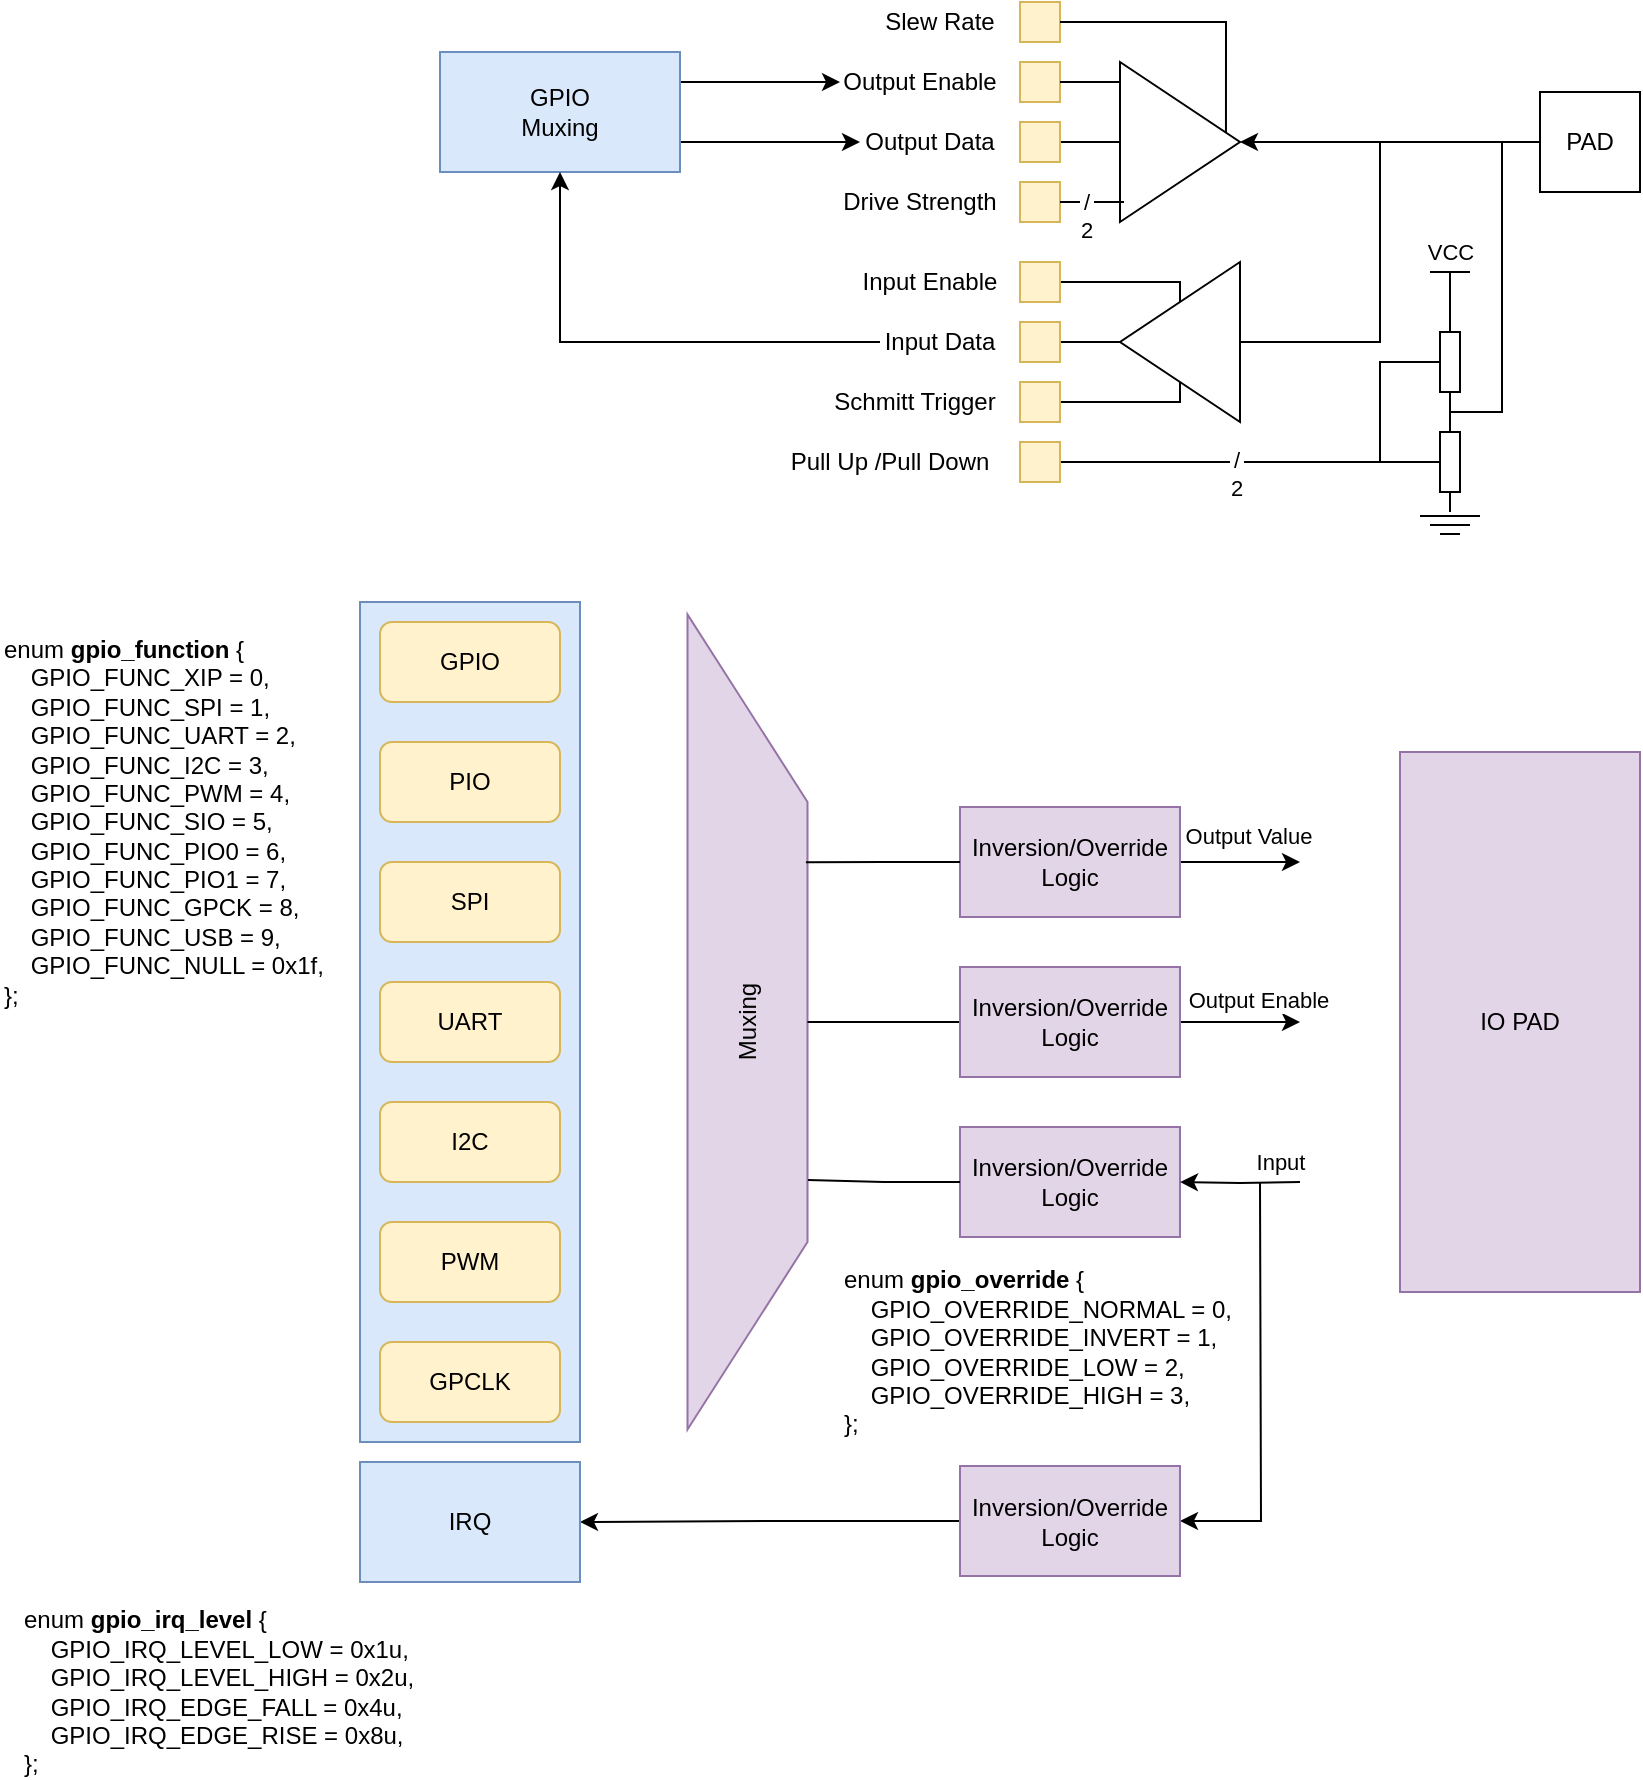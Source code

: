 <mxfile version="22.1.11" type="github">
  <diagram name="Page-1" id="UImN8F6RggUFPWrpkJpI">
    <mxGraphModel dx="1306" dy="1865" grid="1" gridSize="10" guides="1" tooltips="1" connect="1" arrows="1" fold="1" page="1" pageScale="1" pageWidth="850" pageHeight="1100" math="0" shadow="0">
      <root>
        <mxCell id="0" />
        <mxCell id="1" parent="0" />
        <mxCell id="ukT0D_zXUrws_9689R1D-16" value="" style="rounded=0;whiteSpace=wrap;html=1;shadow=0;fillColor=#dae8fc;strokeColor=#6c8ebf;" vertex="1" parent="1">
          <mxGeometry x="180" y="30" width="110" height="420" as="geometry" />
        </mxCell>
        <mxCell id="ukT0D_zXUrws_9689R1D-1" value="GPIO" style="rounded=1;whiteSpace=wrap;html=1;fillColor=#fff2cc;strokeColor=#d6b656;" vertex="1" parent="1">
          <mxGeometry x="190" y="40" width="90" height="40" as="geometry" />
        </mxCell>
        <mxCell id="ukT0D_zXUrws_9689R1D-2" value="PIO" style="rounded=1;whiteSpace=wrap;html=1;fillColor=#fff2cc;strokeColor=#d6b656;" vertex="1" parent="1">
          <mxGeometry x="190" y="100" width="90" height="40" as="geometry" />
        </mxCell>
        <mxCell id="ukT0D_zXUrws_9689R1D-3" value="GPCLK" style="rounded=1;whiteSpace=wrap;html=1;fillColor=#fff2cc;strokeColor=#d6b656;" vertex="1" parent="1">
          <mxGeometry x="190" y="400" width="90" height="40" as="geometry" />
        </mxCell>
        <mxCell id="ukT0D_zXUrws_9689R1D-4" value="PWM" style="rounded=1;whiteSpace=wrap;html=1;fillColor=#fff2cc;strokeColor=#d6b656;" vertex="1" parent="1">
          <mxGeometry x="190" y="340" width="90" height="40" as="geometry" />
        </mxCell>
        <mxCell id="ukT0D_zXUrws_9689R1D-5" value="SPI" style="rounded=1;whiteSpace=wrap;html=1;fillColor=#fff2cc;strokeColor=#d6b656;" vertex="1" parent="1">
          <mxGeometry x="190" y="160" width="90" height="40" as="geometry" />
        </mxCell>
        <mxCell id="ukT0D_zXUrws_9689R1D-6" value="UART" style="rounded=1;whiteSpace=wrap;html=1;fillColor=#fff2cc;strokeColor=#d6b656;" vertex="1" parent="1">
          <mxGeometry x="190" y="220" width="90" height="40" as="geometry" />
        </mxCell>
        <mxCell id="ukT0D_zXUrws_9689R1D-7" value="I2C" style="rounded=1;whiteSpace=wrap;html=1;fillColor=#fff2cc;strokeColor=#d6b656;" vertex="1" parent="1">
          <mxGeometry x="190" y="280" width="90" height="40" as="geometry" />
        </mxCell>
        <mxCell id="ukT0D_zXUrws_9689R1D-8" value="Muxing" style="verticalLabelPosition=middle;verticalAlign=middle;html=1;shape=trapezoid;perimeter=trapezoidPerimeter;whiteSpace=wrap;size=0.23;arcSize=10;flipV=1;labelPosition=center;align=center;rotation=270;flipH=0;fillColor=#e1d5e7;strokeColor=#9673a6;" vertex="1" parent="1">
          <mxGeometry x="170" y="210" width="407.5" height="60" as="geometry" />
        </mxCell>
        <mxCell id="ukT0D_zXUrws_9689R1D-21" style="edgeStyle=orthogonalEdgeStyle;rounded=0;orthogonalLoop=1;jettySize=auto;html=1;exitX=1;exitY=0.5;exitDx=0;exitDy=0;" edge="1" parent="1" source="ukT0D_zXUrws_9689R1D-10">
          <mxGeometry relative="1" as="geometry">
            <mxPoint x="650" y="240" as="targetPoint" />
          </mxGeometry>
        </mxCell>
        <mxCell id="ukT0D_zXUrws_9689R1D-23" value="Output Enable" style="edgeLabel;html=1;align=center;verticalAlign=middle;resizable=0;points=[];" vertex="1" connectable="0" parent="ukT0D_zXUrws_9689R1D-21">
          <mxGeometry x="0.308" y="3" relative="1" as="geometry">
            <mxPoint y="-9" as="offset" />
          </mxGeometry>
        </mxCell>
        <mxCell id="ukT0D_zXUrws_9689R1D-26" style="edgeStyle=orthogonalEdgeStyle;rounded=0;orthogonalLoop=1;jettySize=auto;html=1;exitX=0;exitY=0.5;exitDx=0;exitDy=0;endArrow=none;endFill=0;" edge="1" parent="1" source="ukT0D_zXUrws_9689R1D-10" target="ukT0D_zXUrws_9689R1D-8">
          <mxGeometry relative="1" as="geometry" />
        </mxCell>
        <mxCell id="ukT0D_zXUrws_9689R1D-10" value="Inversion/Override&lt;br&gt;Logic" style="rounded=0;whiteSpace=wrap;html=1;fillColor=#e1d5e7;strokeColor=#9673a6;" vertex="1" parent="1">
          <mxGeometry x="480" y="212.5" width="110" height="55" as="geometry" />
        </mxCell>
        <mxCell id="ukT0D_zXUrws_9689R1D-11" value="IO PAD" style="rounded=0;whiteSpace=wrap;html=1;fillColor=#e1d5e7;strokeColor=#9673a6;" vertex="1" parent="1">
          <mxGeometry x="700" y="105" width="120" height="270" as="geometry" />
        </mxCell>
        <mxCell id="ukT0D_zXUrws_9689R1D-13" value="Inversion/Override&lt;br&gt;Logic" style="rounded=0;whiteSpace=wrap;html=1;fillColor=#e1d5e7;strokeColor=#9673a6;" vertex="1" parent="1">
          <mxGeometry x="480" y="292.5" width="110" height="55" as="geometry" />
        </mxCell>
        <mxCell id="ukT0D_zXUrws_9689R1D-28" style="edgeStyle=orthogonalEdgeStyle;rounded=0;orthogonalLoop=1;jettySize=auto;html=1;exitX=1;exitY=0.5;exitDx=0;exitDy=0;endArrow=none;endFill=0;startArrow=classic;startFill=1;" edge="1" parent="1" source="ukT0D_zXUrws_9689R1D-14">
          <mxGeometry relative="1" as="geometry">
            <mxPoint x="630" y="320" as="targetPoint" />
          </mxGeometry>
        </mxCell>
        <mxCell id="ukT0D_zXUrws_9689R1D-30" style="edgeStyle=orthogonalEdgeStyle;rounded=0;orthogonalLoop=1;jettySize=auto;html=1;exitX=0;exitY=0.5;exitDx=0;exitDy=0;entryX=1;entryY=0.5;entryDx=0;entryDy=0;" edge="1" parent="1" source="ukT0D_zXUrws_9689R1D-14" target="ukT0D_zXUrws_9689R1D-15">
          <mxGeometry relative="1" as="geometry" />
        </mxCell>
        <mxCell id="ukT0D_zXUrws_9689R1D-14" value="Inversion/Override&lt;br&gt;Logic" style="rounded=0;whiteSpace=wrap;html=1;fillColor=#e1d5e7;strokeColor=#9673a6;" vertex="1" parent="1">
          <mxGeometry x="480" y="462" width="110" height="55" as="geometry" />
        </mxCell>
        <mxCell id="ukT0D_zXUrws_9689R1D-15" value="IRQ" style="rounded=0;whiteSpace=wrap;html=1;fillColor=#dae8fc;strokeColor=#6c8ebf;" vertex="1" parent="1">
          <mxGeometry x="180" y="460" width="110" height="60" as="geometry" />
        </mxCell>
        <mxCell id="ukT0D_zXUrws_9689R1D-20" style="edgeStyle=orthogonalEdgeStyle;rounded=0;orthogonalLoop=1;jettySize=auto;html=1;exitX=1;exitY=0.5;exitDx=0;exitDy=0;" edge="1" parent="1" source="ukT0D_zXUrws_9689R1D-19">
          <mxGeometry relative="1" as="geometry">
            <mxPoint x="650" y="160" as="targetPoint" />
          </mxGeometry>
        </mxCell>
        <mxCell id="ukT0D_zXUrws_9689R1D-24" value="Output Value" style="edgeLabel;html=1;align=center;verticalAlign=middle;resizable=0;points=[];" vertex="1" connectable="0" parent="ukT0D_zXUrws_9689R1D-20">
          <mxGeometry x="0.142" y="3" relative="1" as="geometry">
            <mxPoint y="-11" as="offset" />
          </mxGeometry>
        </mxCell>
        <mxCell id="ukT0D_zXUrws_9689R1D-19" value="Inversion/Override&lt;br&gt;Logic" style="rounded=0;whiteSpace=wrap;html=1;fillColor=#e1d5e7;strokeColor=#9673a6;" vertex="1" parent="1">
          <mxGeometry x="480" y="132.5" width="110" height="55" as="geometry" />
        </mxCell>
        <mxCell id="ukT0D_zXUrws_9689R1D-22" style="edgeStyle=orthogonalEdgeStyle;rounded=0;orthogonalLoop=1;jettySize=auto;html=1;entryX=1;entryY=0.5;entryDx=0;entryDy=0;" edge="1" parent="1" target="ukT0D_zXUrws_9689R1D-13">
          <mxGeometry relative="1" as="geometry">
            <mxPoint x="660" y="250" as="targetPoint" />
            <mxPoint x="650" y="320" as="sourcePoint" />
          </mxGeometry>
        </mxCell>
        <mxCell id="ukT0D_zXUrws_9689R1D-29" value="Input" style="edgeLabel;html=1;align=center;verticalAlign=middle;resizable=0;points=[];" vertex="1" connectable="0" parent="ukT0D_zXUrws_9689R1D-22">
          <mxGeometry x="-0.669" y="1" relative="1" as="geometry">
            <mxPoint y="-11" as="offset" />
          </mxGeometry>
        </mxCell>
        <mxCell id="ukT0D_zXUrws_9689R1D-25" style="edgeStyle=orthogonalEdgeStyle;rounded=0;orthogonalLoop=1;jettySize=auto;html=1;entryX=0.696;entryY=0.013;entryDx=0;entryDy=0;entryPerimeter=0;endArrow=none;endFill=0;" edge="1" parent="1" source="ukT0D_zXUrws_9689R1D-19" target="ukT0D_zXUrws_9689R1D-8">
          <mxGeometry relative="1" as="geometry" />
        </mxCell>
        <mxCell id="ukT0D_zXUrws_9689R1D-27" style="edgeStyle=orthogonalEdgeStyle;rounded=0;orthogonalLoop=1;jettySize=auto;html=1;exitX=0;exitY=0.5;exitDx=0;exitDy=0;entryX=0.306;entryY=-0.004;entryDx=0;entryDy=0;entryPerimeter=0;endArrow=none;endFill=0;" edge="1" parent="1" source="ukT0D_zXUrws_9689R1D-13" target="ukT0D_zXUrws_9689R1D-8">
          <mxGeometry relative="1" as="geometry" />
        </mxCell>
        <mxCell id="ukT0D_zXUrws_9689R1D-31" value="&lt;div&gt;enum &lt;b&gt;gpio_function&lt;/b&gt; {&lt;/div&gt;&lt;div&gt;&amp;nbsp; &amp;nbsp; GPIO_FUNC_XIP = 0,&lt;/div&gt;&lt;div&gt;&amp;nbsp; &amp;nbsp; GPIO_FUNC_SPI = 1,&lt;/div&gt;&lt;div&gt;&amp;nbsp; &amp;nbsp; GPIO_FUNC_UART = 2,&lt;/div&gt;&lt;div&gt;&amp;nbsp; &amp;nbsp; GPIO_FUNC_I2C = 3,&lt;/div&gt;&lt;div&gt;&amp;nbsp; &amp;nbsp; GPIO_FUNC_PWM = 4,&lt;/div&gt;&lt;div&gt;&amp;nbsp; &amp;nbsp; GPIO_FUNC_SIO = 5,&lt;/div&gt;&lt;div&gt;&amp;nbsp; &amp;nbsp; GPIO_FUNC_PIO0 = 6,&lt;/div&gt;&lt;div&gt;&amp;nbsp; &amp;nbsp; GPIO_FUNC_PIO1 = 7,&lt;/div&gt;&lt;div&gt;&amp;nbsp; &amp;nbsp; GPIO_FUNC_GPCK = 8,&lt;/div&gt;&lt;div&gt;&amp;nbsp; &amp;nbsp; GPIO_FUNC_USB = 9,&lt;/div&gt;&lt;div&gt;&amp;nbsp; &amp;nbsp; GPIO_FUNC_NULL = 0x1f,&lt;/div&gt;&lt;div&gt;};&lt;/div&gt;" style="text;html=1;strokeColor=none;fillColor=none;align=left;verticalAlign=middle;whiteSpace=wrap;rounded=0;" vertex="1" parent="1">
          <mxGeometry y="30" width="170" height="220" as="geometry" />
        </mxCell>
        <mxCell id="ukT0D_zXUrws_9689R1D-32" value="&lt;div&gt;enum &lt;b&gt;gpio_irq_level&lt;/b&gt; {&lt;/div&gt;&lt;div&gt;&amp;nbsp; &amp;nbsp; GPIO_IRQ_LEVEL_LOW = 0x1u,&lt;/div&gt;&lt;div&gt;&amp;nbsp; &amp;nbsp; GPIO_IRQ_LEVEL_HIGH = 0x2u,&lt;/div&gt;&lt;div&gt;&amp;nbsp; &amp;nbsp; GPIO_IRQ_EDGE_FALL = 0x4u,&lt;/div&gt;&lt;div&gt;&amp;nbsp; &amp;nbsp; GPIO_IRQ_EDGE_RISE = 0x8u,&lt;/div&gt;&lt;div&gt;};&lt;/div&gt;" style="text;html=1;strokeColor=none;fillColor=none;align=left;verticalAlign=middle;whiteSpace=wrap;rounded=0;" vertex="1" parent="1">
          <mxGeometry x="10" y="560" width="200" height="30" as="geometry" />
        </mxCell>
        <mxCell id="ukT0D_zXUrws_9689R1D-33" value="&lt;div&gt;enum &lt;b&gt;gpio_override&lt;/b&gt; {&lt;/div&gt;&lt;div&gt;&amp;nbsp; &amp;nbsp; GPIO_OVERRIDE_NORMAL = 0,&lt;/div&gt;&lt;div&gt;&amp;nbsp; &amp;nbsp; GPIO_OVERRIDE_INVERT = 1,&amp;nbsp;&lt;/div&gt;&lt;div&gt;&amp;nbsp; &amp;nbsp; GPIO_OVERRIDE_LOW = 2,&lt;/div&gt;&lt;div&gt;&amp;nbsp; &amp;nbsp; GPIO_OVERRIDE_HIGH = 3,&lt;/div&gt;&lt;div style=&quot;&quot;&gt;};&lt;/div&gt;" style="text;html=1;strokeColor=none;fillColor=none;align=left;verticalAlign=middle;whiteSpace=wrap;rounded=0;" vertex="1" parent="1">
          <mxGeometry x="420" y="370" width="210" height="70" as="geometry" />
        </mxCell>
        <mxCell id="ukT0D_zXUrws_9689R1D-87" style="edgeStyle=orthogonalEdgeStyle;rounded=0;orthogonalLoop=1;jettySize=auto;html=1;exitX=1;exitY=0.25;exitDx=0;exitDy=0;entryX=0;entryY=0.5;entryDx=0;entryDy=0;" edge="1" parent="1" source="ukT0D_zXUrws_9689R1D-34" target="ukT0D_zXUrws_9689R1D-49">
          <mxGeometry relative="1" as="geometry" />
        </mxCell>
        <mxCell id="ukT0D_zXUrws_9689R1D-88" style="edgeStyle=orthogonalEdgeStyle;rounded=0;orthogonalLoop=1;jettySize=auto;html=1;exitX=1;exitY=0.75;exitDx=0;exitDy=0;entryX=0;entryY=0.5;entryDx=0;entryDy=0;" edge="1" parent="1" source="ukT0D_zXUrws_9689R1D-34" target="ukT0D_zXUrws_9689R1D-50">
          <mxGeometry relative="1" as="geometry">
            <mxPoint x="420" y="-200" as="targetPoint" />
          </mxGeometry>
        </mxCell>
        <mxCell id="ukT0D_zXUrws_9689R1D-34" value="GPIO&lt;br&gt;Muxing" style="rounded=0;whiteSpace=wrap;html=1;fillColor=#dae8fc;strokeColor=#6c8ebf;" vertex="1" parent="1">
          <mxGeometry x="220" y="-245" width="120" height="60" as="geometry" />
        </mxCell>
        <mxCell id="ukT0D_zXUrws_9689R1D-35" value="" style="triangle;whiteSpace=wrap;html=1;" vertex="1" parent="1">
          <mxGeometry x="560" y="-240" width="60" height="80" as="geometry" />
        </mxCell>
        <mxCell id="ukT0D_zXUrws_9689R1D-36" value="" style="rounded=0;whiteSpace=wrap;html=1;fillColor=#fff2cc;strokeColor=#d6b656;" vertex="1" parent="1">
          <mxGeometry x="510" y="-270" width="20" height="20" as="geometry" />
        </mxCell>
        <mxCell id="ukT0D_zXUrws_9689R1D-37" value="" style="rounded=0;whiteSpace=wrap;html=1;fillColor=#fff2cc;strokeColor=#d6b656;" vertex="1" parent="1">
          <mxGeometry x="510" y="-240" width="20" height="20" as="geometry" />
        </mxCell>
        <mxCell id="ukT0D_zXUrws_9689R1D-45" style="edgeStyle=orthogonalEdgeStyle;rounded=0;orthogonalLoop=1;jettySize=auto;html=1;exitX=1;exitY=0.5;exitDx=0;exitDy=0;entryX=0;entryY=0.5;entryDx=0;entryDy=0;endArrow=none;endFill=0;" edge="1" parent="1" source="ukT0D_zXUrws_9689R1D-39" target="ukT0D_zXUrws_9689R1D-35">
          <mxGeometry relative="1" as="geometry" />
        </mxCell>
        <mxCell id="ukT0D_zXUrws_9689R1D-39" value="" style="rounded=0;whiteSpace=wrap;html=1;fillColor=#fff2cc;strokeColor=#d6b656;" vertex="1" parent="1">
          <mxGeometry x="510" y="-210" width="20" height="20" as="geometry" />
        </mxCell>
        <mxCell id="ukT0D_zXUrws_9689R1D-40" value="" style="rounded=0;whiteSpace=wrap;html=1;fillColor=#fff2cc;strokeColor=#d6b656;" vertex="1" parent="1">
          <mxGeometry x="510" y="-180" width="20" height="20" as="geometry" />
        </mxCell>
        <mxCell id="ukT0D_zXUrws_9689R1D-42" style="edgeStyle=orthogonalEdgeStyle;rounded=0;orthogonalLoop=1;jettySize=auto;html=1;exitX=1;exitY=0.5;exitDx=0;exitDy=0;entryX=0.883;entryY=0.444;entryDx=0;entryDy=0;entryPerimeter=0;endArrow=none;endFill=0;" edge="1" parent="1" source="ukT0D_zXUrws_9689R1D-36" target="ukT0D_zXUrws_9689R1D-35">
          <mxGeometry relative="1" as="geometry" />
        </mxCell>
        <mxCell id="ukT0D_zXUrws_9689R1D-44" style="edgeStyle=orthogonalEdgeStyle;rounded=0;orthogonalLoop=1;jettySize=auto;html=1;exitX=1;exitY=0.5;exitDx=0;exitDy=0;entryX=0;entryY=0.131;entryDx=0;entryDy=0;entryPerimeter=0;endArrow=none;endFill=0;" edge="1" parent="1" source="ukT0D_zXUrws_9689R1D-37" target="ukT0D_zXUrws_9689R1D-35">
          <mxGeometry relative="1" as="geometry" />
        </mxCell>
        <mxCell id="ukT0D_zXUrws_9689R1D-46" style="edgeStyle=orthogonalEdgeStyle;rounded=0;orthogonalLoop=1;jettySize=auto;html=1;exitX=1;exitY=0.5;exitDx=0;exitDy=0;entryX=0.033;entryY=0.869;entryDx=0;entryDy=0;entryPerimeter=0;endArrow=none;endFill=0;" edge="1" parent="1" source="ukT0D_zXUrws_9689R1D-40" target="ukT0D_zXUrws_9689R1D-35">
          <mxGeometry relative="1" as="geometry" />
        </mxCell>
        <mxCell id="ukT0D_zXUrws_9689R1D-47" value="/&lt;br&gt;2" style="edgeLabel;html=1;align=center;verticalAlign=middle;resizable=0;points=[];" vertex="1" connectable="0" parent="ukT0D_zXUrws_9689R1D-46">
          <mxGeometry x="-0.2" relative="1" as="geometry">
            <mxPoint y="7" as="offset" />
          </mxGeometry>
        </mxCell>
        <mxCell id="ukT0D_zXUrws_9689R1D-48" value="Slew Rate" style="text;html=1;strokeColor=none;fillColor=none;align=center;verticalAlign=middle;whiteSpace=wrap;rounded=0;" vertex="1" parent="1">
          <mxGeometry x="440" y="-270" width="60" height="20" as="geometry" />
        </mxCell>
        <mxCell id="ukT0D_zXUrws_9689R1D-49" value="Output Enable" style="text;html=1;strokeColor=none;fillColor=none;align=center;verticalAlign=middle;whiteSpace=wrap;rounded=0;" vertex="1" parent="1">
          <mxGeometry x="420" y="-240" width="80" height="20" as="geometry" />
        </mxCell>
        <mxCell id="ukT0D_zXUrws_9689R1D-50" value="Output Data" style="text;html=1;strokeColor=none;fillColor=none;align=center;verticalAlign=middle;whiteSpace=wrap;rounded=0;" vertex="1" parent="1">
          <mxGeometry x="430" y="-210" width="70" height="20" as="geometry" />
        </mxCell>
        <mxCell id="ukT0D_zXUrws_9689R1D-51" value="Drive Strength" style="text;html=1;strokeColor=none;fillColor=none;align=center;verticalAlign=middle;whiteSpace=wrap;rounded=0;" vertex="1" parent="1">
          <mxGeometry x="420" y="-180" width="80" height="20" as="geometry" />
        </mxCell>
        <mxCell id="ukT0D_zXUrws_9689R1D-65" style="edgeStyle=orthogonalEdgeStyle;rounded=0;orthogonalLoop=1;jettySize=auto;html=1;exitX=0.5;exitY=1;exitDx=0;exitDy=0;entryX=1;entryY=0.5;entryDx=0;entryDy=0;endArrow=none;endFill=0;" edge="1" parent="1" source="ukT0D_zXUrws_9689R1D-52" target="ukT0D_zXUrws_9689R1D-58">
          <mxGeometry relative="1" as="geometry">
            <Array as="points">
              <mxPoint x="590" y="-130" />
            </Array>
          </mxGeometry>
        </mxCell>
        <mxCell id="ukT0D_zXUrws_9689R1D-66" style="edgeStyle=orthogonalEdgeStyle;rounded=0;orthogonalLoop=1;jettySize=auto;html=1;exitX=0.5;exitY=0;exitDx=0;exitDy=0;entryX=1;entryY=0.5;entryDx=0;entryDy=0;endArrow=none;endFill=0;" edge="1" parent="1" source="ukT0D_zXUrws_9689R1D-52" target="ukT0D_zXUrws_9689R1D-56">
          <mxGeometry relative="1" as="geometry">
            <Array as="points">
              <mxPoint x="590" y="-70" />
            </Array>
          </mxGeometry>
        </mxCell>
        <mxCell id="ukT0D_zXUrws_9689R1D-67" style="edgeStyle=orthogonalEdgeStyle;rounded=0;orthogonalLoop=1;jettySize=auto;html=1;exitX=1;exitY=0.5;exitDx=0;exitDy=0;entryX=1;entryY=0.5;entryDx=0;entryDy=0;endArrow=none;endFill=0;" edge="1" parent="1" source="ukT0D_zXUrws_9689R1D-52" target="ukT0D_zXUrws_9689R1D-57">
          <mxGeometry relative="1" as="geometry" />
        </mxCell>
        <mxCell id="ukT0D_zXUrws_9689R1D-52" value="" style="triangle;whiteSpace=wrap;html=1;rotation=-180;" vertex="1" parent="1">
          <mxGeometry x="560" y="-140" width="60" height="80" as="geometry" />
        </mxCell>
        <mxCell id="ukT0D_zXUrws_9689R1D-54" style="edgeStyle=orthogonalEdgeStyle;rounded=0;orthogonalLoop=1;jettySize=auto;html=1;exitX=0;exitY=0.5;exitDx=0;exitDy=0;entryX=1;entryY=0.5;entryDx=0;entryDy=0;" edge="1" parent="1" source="ukT0D_zXUrws_9689R1D-53" target="ukT0D_zXUrws_9689R1D-35">
          <mxGeometry relative="1" as="geometry" />
        </mxCell>
        <mxCell id="ukT0D_zXUrws_9689R1D-55" style="edgeStyle=orthogonalEdgeStyle;rounded=0;orthogonalLoop=1;jettySize=auto;html=1;exitX=0;exitY=0.5;exitDx=0;exitDy=0;entryX=0;entryY=0.5;entryDx=0;entryDy=0;endArrow=none;endFill=0;" edge="1" parent="1" source="ukT0D_zXUrws_9689R1D-53" target="ukT0D_zXUrws_9689R1D-52">
          <mxGeometry relative="1" as="geometry">
            <Array as="points">
              <mxPoint x="690" y="-200" />
              <mxPoint x="690" y="-100" />
            </Array>
          </mxGeometry>
        </mxCell>
        <mxCell id="ukT0D_zXUrws_9689R1D-53" value="PAD" style="rounded=0;whiteSpace=wrap;html=1;" vertex="1" parent="1">
          <mxGeometry x="770" y="-225" width="50" height="50" as="geometry" />
        </mxCell>
        <mxCell id="ukT0D_zXUrws_9689R1D-56" value="" style="rounded=0;whiteSpace=wrap;html=1;fillColor=#fff2cc;strokeColor=#d6b656;" vertex="1" parent="1">
          <mxGeometry x="510" y="-80" width="20" height="20" as="geometry" />
        </mxCell>
        <mxCell id="ukT0D_zXUrws_9689R1D-57" value="" style="rounded=0;whiteSpace=wrap;html=1;fillColor=#fff2cc;strokeColor=#d6b656;" vertex="1" parent="1">
          <mxGeometry x="510" y="-110" width="20" height="20" as="geometry" />
        </mxCell>
        <mxCell id="ukT0D_zXUrws_9689R1D-58" value="" style="rounded=0;whiteSpace=wrap;html=1;fillColor=#fff2cc;strokeColor=#d6b656;" vertex="1" parent="1">
          <mxGeometry x="510" y="-140" width="20" height="20" as="geometry" />
        </mxCell>
        <mxCell id="ukT0D_zXUrws_9689R1D-59" value="Schmitt Trigger" style="text;html=1;strokeColor=none;fillColor=none;align=center;verticalAlign=middle;whiteSpace=wrap;rounded=0;" vertex="1" parent="1">
          <mxGeometry x="415" y="-80" width="85" height="20" as="geometry" />
        </mxCell>
        <mxCell id="ukT0D_zXUrws_9689R1D-86" style="edgeStyle=orthogonalEdgeStyle;rounded=0;orthogonalLoop=1;jettySize=auto;html=1;" edge="1" parent="1" source="ukT0D_zXUrws_9689R1D-60" target="ukT0D_zXUrws_9689R1D-34">
          <mxGeometry relative="1" as="geometry" />
        </mxCell>
        <mxCell id="ukT0D_zXUrws_9689R1D-60" value="Input Data" style="text;html=1;strokeColor=none;fillColor=none;align=center;verticalAlign=middle;whiteSpace=wrap;rounded=0;" vertex="1" parent="1">
          <mxGeometry x="440" y="-110" width="60" height="20" as="geometry" />
        </mxCell>
        <mxCell id="ukT0D_zXUrws_9689R1D-61" value="Input Enable" style="text;html=1;strokeColor=none;fillColor=none;align=center;verticalAlign=middle;whiteSpace=wrap;rounded=0;" vertex="1" parent="1">
          <mxGeometry x="430" y="-140" width="70" height="20" as="geometry" />
        </mxCell>
        <mxCell id="ukT0D_zXUrws_9689R1D-83" style="edgeStyle=orthogonalEdgeStyle;rounded=0;orthogonalLoop=1;jettySize=auto;html=1;exitX=1;exitY=0.5;exitDx=0;exitDy=0;entryX=0;entryY=0.5;entryDx=0;entryDy=0;endArrow=none;endFill=0;" edge="1" parent="1" source="ukT0D_zXUrws_9689R1D-68" target="ukT0D_zXUrws_9689R1D-70">
          <mxGeometry relative="1" as="geometry" />
        </mxCell>
        <mxCell id="ukT0D_zXUrws_9689R1D-84" style="edgeStyle=orthogonalEdgeStyle;rounded=0;orthogonalLoop=1;jettySize=auto;html=1;exitX=1;exitY=0.5;exitDx=0;exitDy=0;entryX=0;entryY=0.5;entryDx=0;entryDy=0;endArrow=none;endFill=0;" edge="1" parent="1" source="ukT0D_zXUrws_9689R1D-68" target="ukT0D_zXUrws_9689R1D-76">
          <mxGeometry relative="1" as="geometry">
            <Array as="points">
              <mxPoint x="690" y="-40" />
              <mxPoint x="690" y="-90" />
            </Array>
          </mxGeometry>
        </mxCell>
        <mxCell id="ukT0D_zXUrws_9689R1D-85" value="/&lt;br&gt;2" style="edgeLabel;html=1;align=center;verticalAlign=middle;resizable=0;points=[];" vertex="1" connectable="0" parent="ukT0D_zXUrws_9689R1D-84">
          <mxGeometry x="-0.267" relative="1" as="geometry">
            <mxPoint y="6" as="offset" />
          </mxGeometry>
        </mxCell>
        <mxCell id="ukT0D_zXUrws_9689R1D-68" value="" style="rounded=0;whiteSpace=wrap;html=1;fillColor=#fff2cc;strokeColor=#d6b656;" vertex="1" parent="1">
          <mxGeometry x="510" y="-50" width="20" height="20" as="geometry" />
        </mxCell>
        <mxCell id="ukT0D_zXUrws_9689R1D-69" value="Pull Up /Pull Down" style="text;html=1;strokeColor=none;fillColor=none;align=center;verticalAlign=middle;whiteSpace=wrap;rounded=0;" vertex="1" parent="1">
          <mxGeometry x="390" y="-50" width="110" height="20" as="geometry" />
        </mxCell>
        <mxCell id="ukT0D_zXUrws_9689R1D-77" style="edgeStyle=orthogonalEdgeStyle;rounded=0;orthogonalLoop=1;jettySize=auto;html=1;exitX=0.5;exitY=0;exitDx=0;exitDy=0;entryX=0.5;entryY=1;entryDx=0;entryDy=0;endArrow=none;endFill=0;" edge="1" parent="1" source="ukT0D_zXUrws_9689R1D-70" target="ukT0D_zXUrws_9689R1D-76">
          <mxGeometry relative="1" as="geometry" />
        </mxCell>
        <mxCell id="ukT0D_zXUrws_9689R1D-78" style="edgeStyle=orthogonalEdgeStyle;rounded=0;orthogonalLoop=1;jettySize=auto;html=1;exitX=0.5;exitY=1;exitDx=0;exitDy=0;endArrow=none;endFill=0;" edge="1" parent="1" source="ukT0D_zXUrws_9689R1D-70">
          <mxGeometry relative="1" as="geometry">
            <mxPoint x="725" y="-15" as="targetPoint" />
          </mxGeometry>
        </mxCell>
        <mxCell id="ukT0D_zXUrws_9689R1D-70" value="" style="rounded=0;whiteSpace=wrap;html=1;" vertex="1" parent="1">
          <mxGeometry x="720" y="-55" width="10" height="30" as="geometry" />
        </mxCell>
        <mxCell id="ukT0D_zXUrws_9689R1D-74" value="" style="group;flipV=1;" vertex="1" connectable="0" parent="1">
          <mxGeometry x="710" y="-13" width="30" height="9" as="geometry" />
        </mxCell>
        <mxCell id="ukT0D_zXUrws_9689R1D-71" value="" style="endArrow=none;html=1;rounded=0;" edge="1" parent="ukT0D_zXUrws_9689R1D-74">
          <mxGeometry width="50" height="50" relative="1" as="geometry">
            <mxPoint x="20" y="9" as="sourcePoint" />
            <mxPoint x="10" y="9" as="targetPoint" />
          </mxGeometry>
        </mxCell>
        <mxCell id="ukT0D_zXUrws_9689R1D-72" value="" style="endArrow=none;html=1;rounded=0;" edge="1" parent="ukT0D_zXUrws_9689R1D-74">
          <mxGeometry width="50" height="50" relative="1" as="geometry">
            <mxPoint x="25" y="4.5" as="sourcePoint" />
            <mxPoint x="5" y="4.5" as="targetPoint" />
          </mxGeometry>
        </mxCell>
        <mxCell id="ukT0D_zXUrws_9689R1D-73" value="" style="endArrow=none;html=1;rounded=0;" edge="1" parent="ukT0D_zXUrws_9689R1D-74">
          <mxGeometry width="50" height="50" relative="1" as="geometry">
            <mxPoint x="30" as="sourcePoint" />
            <mxPoint as="targetPoint" />
          </mxGeometry>
        </mxCell>
        <mxCell id="ukT0D_zXUrws_9689R1D-79" style="edgeStyle=orthogonalEdgeStyle;rounded=0;orthogonalLoop=1;jettySize=auto;html=1;exitX=0.5;exitY=1;exitDx=0;exitDy=0;endArrow=none;endFill=0;" edge="1" parent="1">
          <mxGeometry relative="1" as="geometry">
            <mxPoint x="750" y="-200" as="targetPoint" />
            <mxPoint x="725" y="-80" as="sourcePoint" />
            <Array as="points">
              <mxPoint x="725" y="-65" />
              <mxPoint x="751" y="-65" />
            </Array>
          </mxGeometry>
        </mxCell>
        <mxCell id="ukT0D_zXUrws_9689R1D-82" style="edgeStyle=orthogonalEdgeStyle;rounded=0;orthogonalLoop=1;jettySize=auto;html=1;exitX=0.5;exitY=0;exitDx=0;exitDy=0;endArrow=none;endFill=0;" edge="1" parent="1" source="ukT0D_zXUrws_9689R1D-76">
          <mxGeometry relative="1" as="geometry">
            <mxPoint x="725" y="-135" as="targetPoint" />
          </mxGeometry>
        </mxCell>
        <mxCell id="ukT0D_zXUrws_9689R1D-76" value="" style="rounded=0;whiteSpace=wrap;html=1;" vertex="1" parent="1">
          <mxGeometry x="720" y="-105" width="10" height="30" as="geometry" />
        </mxCell>
        <mxCell id="ukT0D_zXUrws_9689R1D-80" value="" style="endArrow=none;html=1;rounded=0;" edge="1" parent="1">
          <mxGeometry width="50" height="50" relative="1" as="geometry">
            <mxPoint x="715" y="-135" as="sourcePoint" />
            <mxPoint x="735" y="-135" as="targetPoint" />
          </mxGeometry>
        </mxCell>
        <mxCell id="ukT0D_zXUrws_9689R1D-81" value="VCC&lt;br&gt;" style="edgeLabel;html=1;align=center;verticalAlign=middle;resizable=0;points=[];" vertex="1" connectable="0" parent="ukT0D_zXUrws_9689R1D-80">
          <mxGeometry x="0.2" y="1" relative="1" as="geometry">
            <mxPoint x="-2" y="-9" as="offset" />
          </mxGeometry>
        </mxCell>
      </root>
    </mxGraphModel>
  </diagram>
</mxfile>
